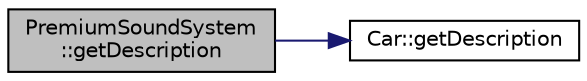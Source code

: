 digraph "PremiumSoundSystem::getDescription"
{
  edge [fontname="Helvetica",fontsize="10",labelfontname="Helvetica",labelfontsize="10"];
  node [fontname="Helvetica",fontsize="10",shape=record];
  rankdir="LR";
  Node1 [label="PremiumSoundSystem\l::getDescription",height=0.2,width=0.4,color="black", fillcolor="grey75", style="filled", fontcolor="black"];
  Node1 -> Node2 [color="midnightblue",fontsize="10",style="solid",fontname="Helvetica"];
  Node2 [label="Car::getDescription",height=0.2,width=0.4,color="black", fillcolor="white", style="filled",URL="$classCar.html#a0d2f99b108e72e2a44360b38f16bbb46"];
}
